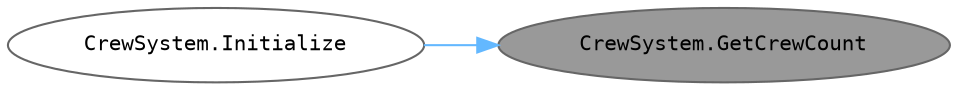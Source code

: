 digraph "CrewSystem.GetCrewCount"
{
 // INTERACTIVE_SVG=YES
 // LATEX_PDF_SIZE
  bgcolor="transparent";
  edge [fontname=Helvetica,fontsize=10,labelfontname=Helvetica,labelfontsize=10];
  node [fontname=Helvetica,fontsize=10,fontname=Consolas fontsize=10 style=filled height=0.2 width=0.4 margin=0.1];
  rankdir="RL";
  Node1 [id="Node000001",label="CrewSystem.GetCrewCount",height=0.2,width=0.4,color="gray40", fillcolor="grey60", style="filled", fontcolor="black",tooltip="현재 탑승 중인 크루의 수를 반환합니다."];
  Node1 -> Node2 [id="edge1_Node000001_Node000002",dir="back",color="steelblue1",style="solid",tooltip=" "];
  Node2 [id="Node000002",label="CrewSystem.Initialize",height=0.2,width=0.4,color="grey40", fillcolor="white", style="filled",URL="$class_crew_system.html#ad9fa8a9d39ab44589b80012f3e80c642",tooltip="시스템을 초기화합니다. 크루가 없는 경우 경고를 표시할 수 있습니다."];
}
